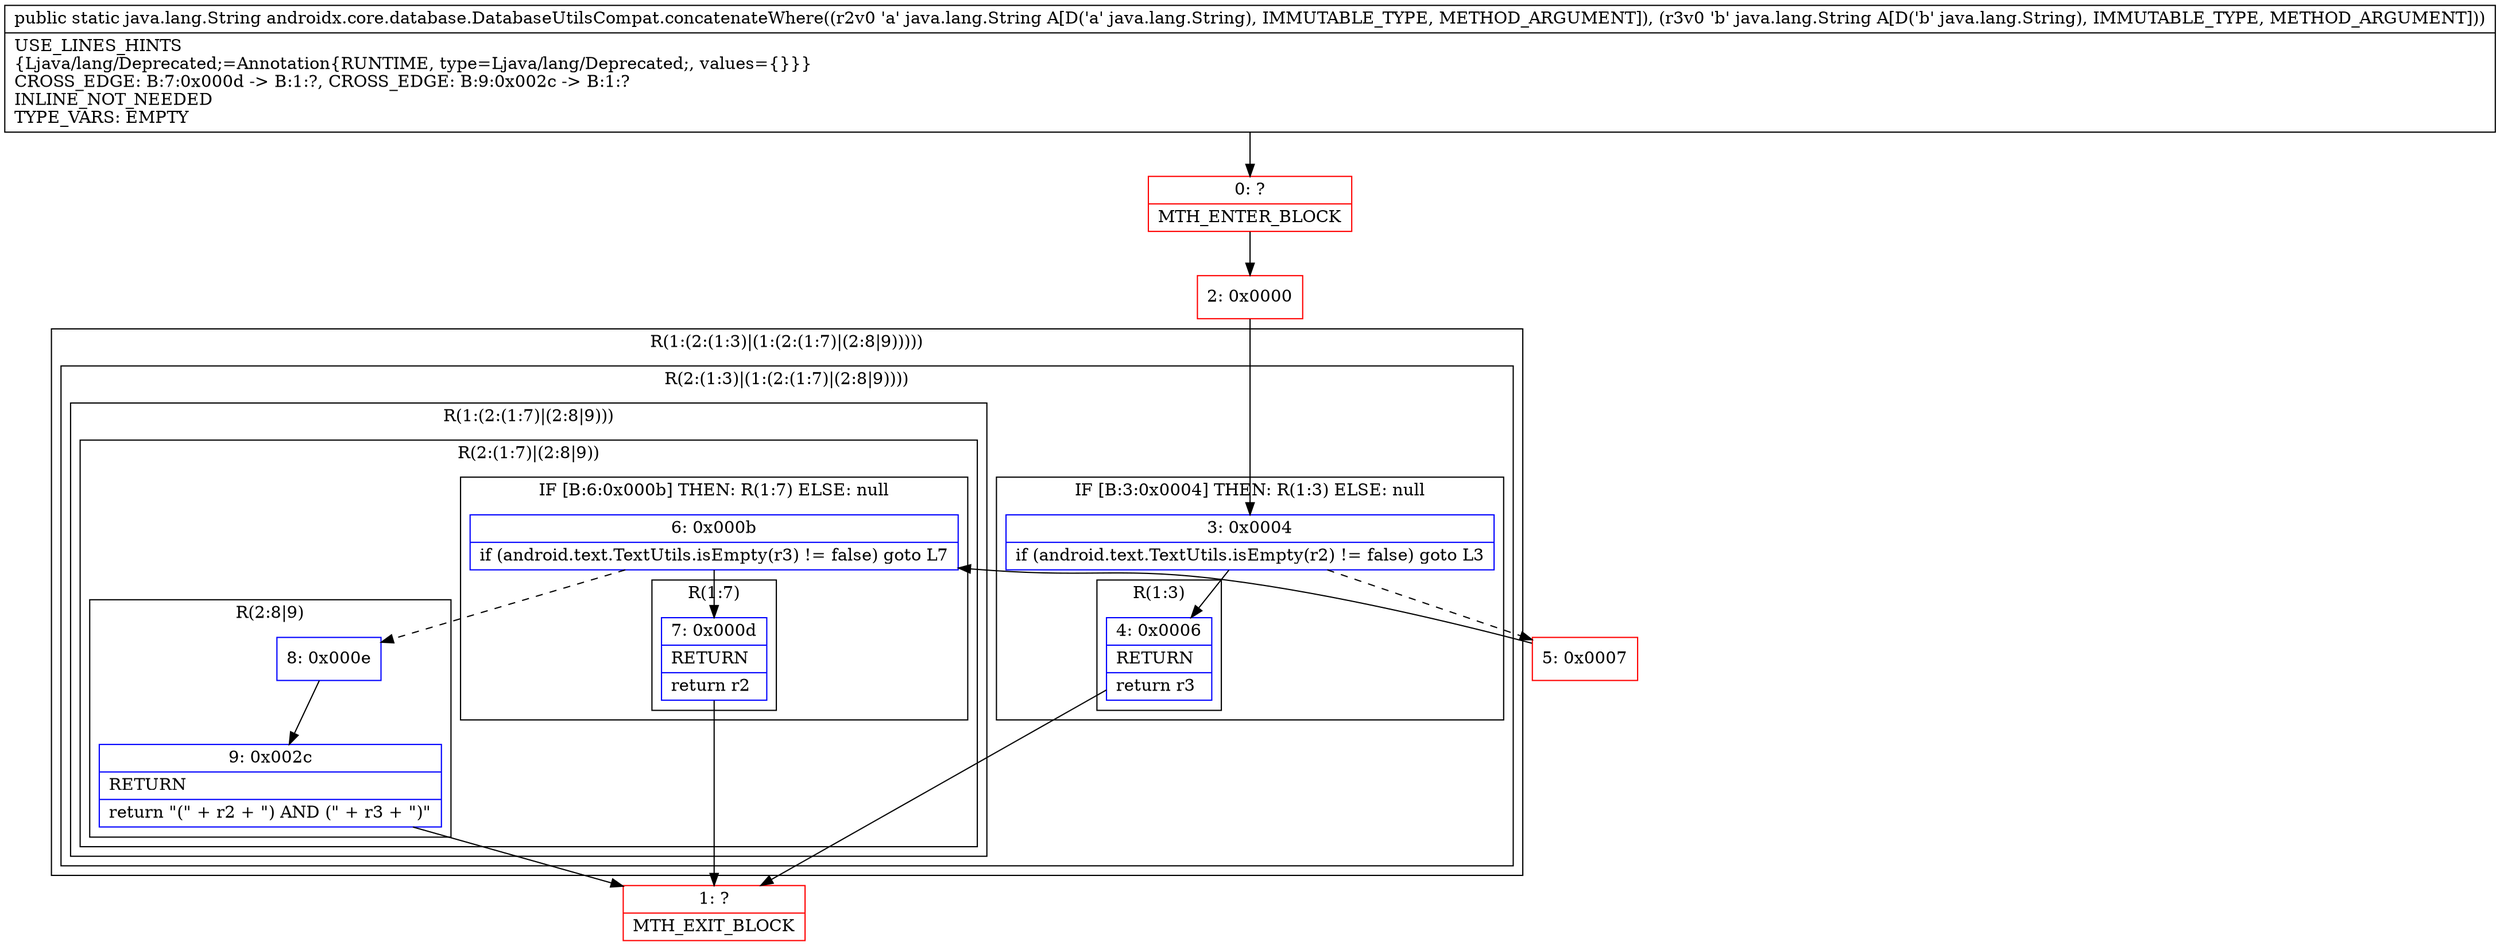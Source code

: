 digraph "CFG forandroidx.core.database.DatabaseUtilsCompat.concatenateWhere(Ljava\/lang\/String;Ljava\/lang\/String;)Ljava\/lang\/String;" {
subgraph cluster_Region_798496670 {
label = "R(1:(2:(1:3)|(1:(2:(1:7)|(2:8|9)))))";
node [shape=record,color=blue];
subgraph cluster_Region_1818900925 {
label = "R(2:(1:3)|(1:(2:(1:7)|(2:8|9))))";
node [shape=record,color=blue];
subgraph cluster_IfRegion_257963304 {
label = "IF [B:3:0x0004] THEN: R(1:3) ELSE: null";
node [shape=record,color=blue];
Node_3 [shape=record,label="{3\:\ 0x0004|if (android.text.TextUtils.isEmpty(r2) != false) goto L3\l}"];
subgraph cluster_Region_1184588911 {
label = "R(1:3)";
node [shape=record,color=blue];
Node_4 [shape=record,label="{4\:\ 0x0006|RETURN\l|return r3\l}"];
}
}
subgraph cluster_Region_701542341 {
label = "R(1:(2:(1:7)|(2:8|9)))";
node [shape=record,color=blue];
subgraph cluster_Region_348839059 {
label = "R(2:(1:7)|(2:8|9))";
node [shape=record,color=blue];
subgraph cluster_IfRegion_437088855 {
label = "IF [B:6:0x000b] THEN: R(1:7) ELSE: null";
node [shape=record,color=blue];
Node_6 [shape=record,label="{6\:\ 0x000b|if (android.text.TextUtils.isEmpty(r3) != false) goto L7\l}"];
subgraph cluster_Region_120112485 {
label = "R(1:7)";
node [shape=record,color=blue];
Node_7 [shape=record,label="{7\:\ 0x000d|RETURN\l|return r2\l}"];
}
}
subgraph cluster_Region_724233410 {
label = "R(2:8|9)";
node [shape=record,color=blue];
Node_8 [shape=record,label="{8\:\ 0x000e}"];
Node_9 [shape=record,label="{9\:\ 0x002c|RETURN\l|return \"(\" + r2 + \") AND (\" + r3 + \")\"\l}"];
}
}
}
}
}
Node_0 [shape=record,color=red,label="{0\:\ ?|MTH_ENTER_BLOCK\l}"];
Node_2 [shape=record,color=red,label="{2\:\ 0x0000}"];
Node_1 [shape=record,color=red,label="{1\:\ ?|MTH_EXIT_BLOCK\l}"];
Node_5 [shape=record,color=red,label="{5\:\ 0x0007}"];
MethodNode[shape=record,label="{public static java.lang.String androidx.core.database.DatabaseUtilsCompat.concatenateWhere((r2v0 'a' java.lang.String A[D('a' java.lang.String), IMMUTABLE_TYPE, METHOD_ARGUMENT]), (r3v0 'b' java.lang.String A[D('b' java.lang.String), IMMUTABLE_TYPE, METHOD_ARGUMENT]))  | USE_LINES_HINTS\l\{Ljava\/lang\/Deprecated;=Annotation\{RUNTIME, type=Ljava\/lang\/Deprecated;, values=\{\}\}\}\lCROSS_EDGE: B:7:0x000d \-\> B:1:?, CROSS_EDGE: B:9:0x002c \-\> B:1:?\lINLINE_NOT_NEEDED\lTYPE_VARS: EMPTY\l}"];
MethodNode -> Node_0;Node_3 -> Node_4;
Node_3 -> Node_5[style=dashed];
Node_4 -> Node_1;
Node_6 -> Node_7;
Node_6 -> Node_8[style=dashed];
Node_7 -> Node_1;
Node_8 -> Node_9;
Node_9 -> Node_1;
Node_0 -> Node_2;
Node_2 -> Node_3;
Node_5 -> Node_6;
}

